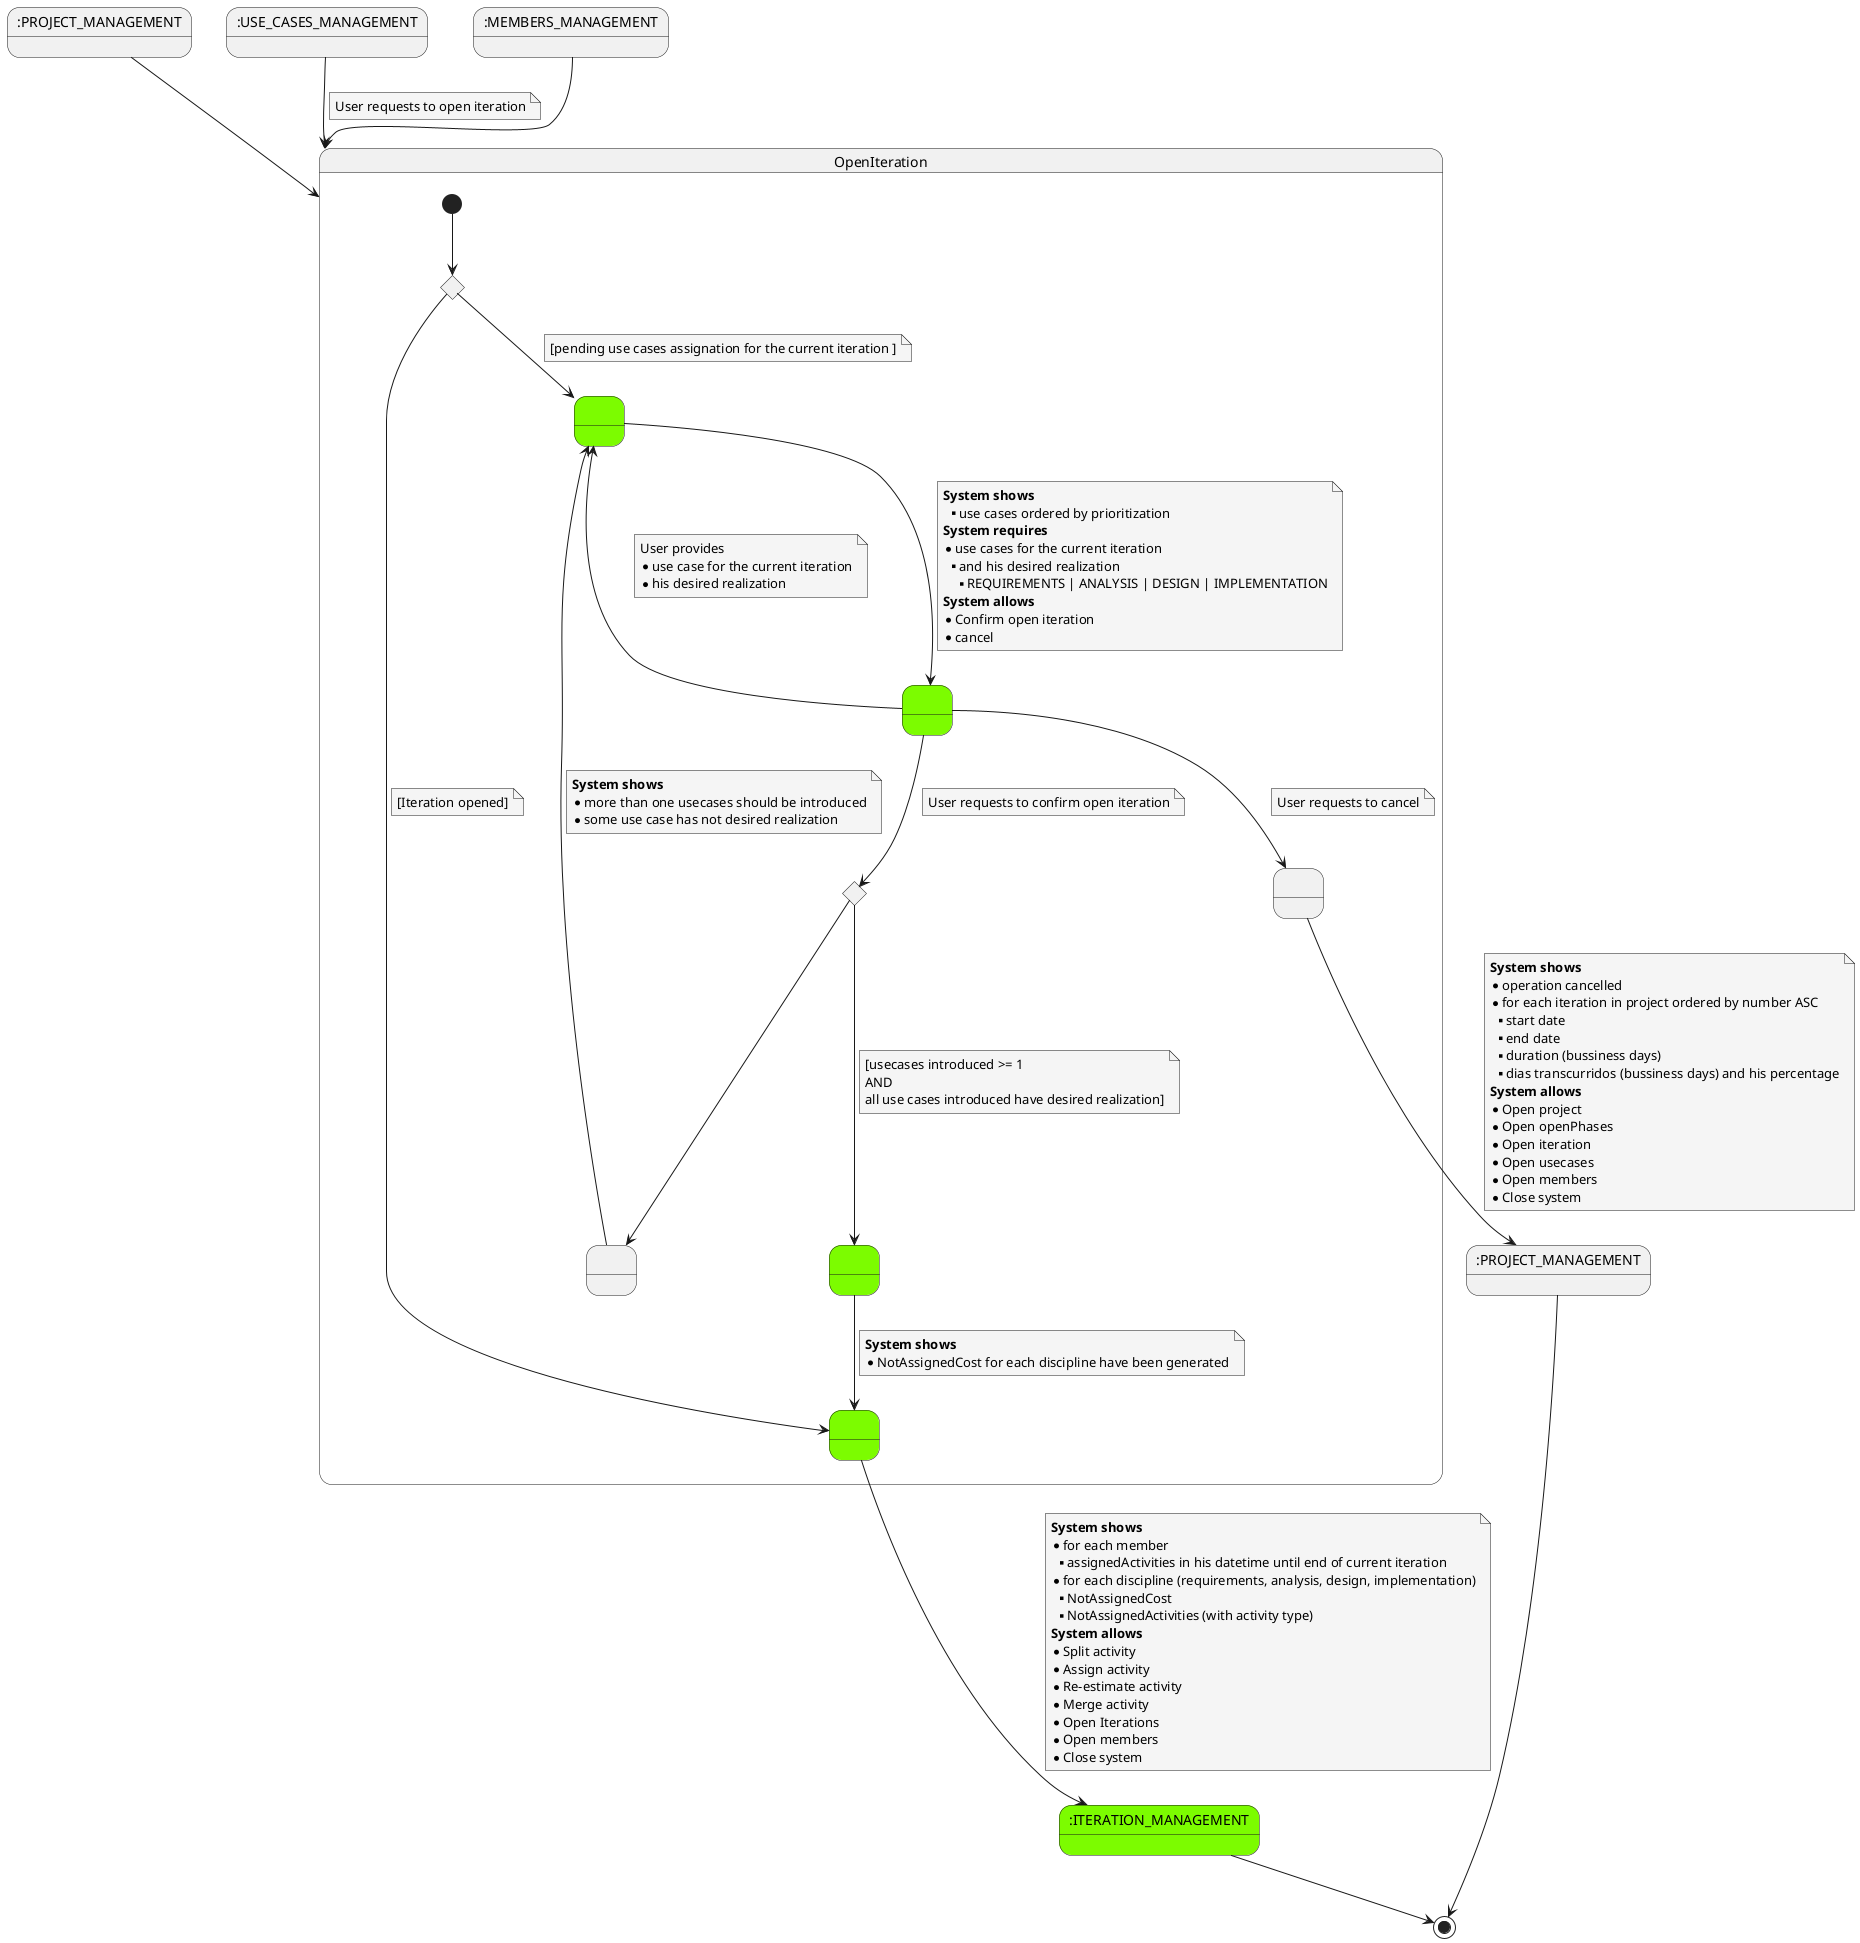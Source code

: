@startuml

skinparam {
    NoteBackgroundColor #whiteSmoke
}

state 12 as ":PROJECT_MANAGEMENT"

    0 --> OpenIteration
    2 --> OpenIteration
    note on link
        User requests to open iteration
    end note
    3 --> OpenIteration

state ITERATION_MANAGEMENT as ":ITERATION_MANAGEMENT" #LawnGreen
state 2 as ":USE_CASES_MANAGEMENT"
state 3 as ":MEMBERS_MANAGEMENT"

    state 0 as ":PROJECT_MANAGEMENT"
state OpenIteration {

    state 1  <<choice>>
    state 4 as " " #LawnGreen
    state 6 as " " #LawnGreen
    state 7 <<choice>>
    state 9 as " " #LawnGreen
    state 20 as " " #LawnGreen
    state 10 as " "
    state 11 as " "

    [*] --> 1

    1 --> 4
    note on link
        [pending use cases assignation for the current iteration ]
    end note
    4 --> 6
    note on link
        <b>System shows</b>
        ** use cases ordered by prioritization
        <b>System requires</b>
        * use cases for the current iteration
        ** and his desired realization
        *** REQUIREMENTS | ANALYSIS | DESIGN | IMPLEMENTATION
        <b>System allows</b>
        * Confirm open iteration
        * cancel
    end note

    6 -down-> 11
    note on link
        User requests to cancel
    end note

    6 --> 4
    note on link
        User provides
        * use case for the current iteration
        * his desired realization
    end note
    6 --> 7
    note on link
        User requests to confirm open iteration
    end note
    7 --> 9
    note on link
    [usecases introduced >= 1
    AND
    all use cases introduced have desired realization]
    end note

    9--> 20
    note on link
        <b>System shows</b>
        * NotAssignedCost for each discipline have been generated
    end note

    7 --> 10

    10 --> 4
    note on link
        <b>System shows</b>
        * more than one usecases should be introduced
        * some use case has not desired realization
    end note

    1 --> 20
    note on link
        [Iteration opened]
    end note

}
    11 -down-> 12
    note on link
            <b>System shows</b>
            * operation cancelled
            * for each iteration in project ordered by number ASC
            ** start date
            ** end date
            ** duration (bussiness days)
            ** dias transcurridos (bussiness days) and his percentage
            <b>System allows</b>
            * Open project
            * Open openPhases
            * Open iteration
            * Open usecases
            * Open members
            * Close system
    end note

    20 --> ITERATION_MANAGEMENT
    note on link
     <b>System shows</b>
     * for each member
     **assignedActivities in his datetime until end of current iteration
     * for each discipline (requirements, analysis, design, implementation)
     ** NotAssignedCost
     ** NotAssignedActivities (with activity type)
     <b>System allows</b>
     * Split activity
     * Assign activity
     * Re-estimate activity
     * Merge activity
     * Open Iterations
     * Open members
     * Close system
    end note

    ITERATION_MANAGEMENT --> [*]

    12 --> [*]

@enduml
